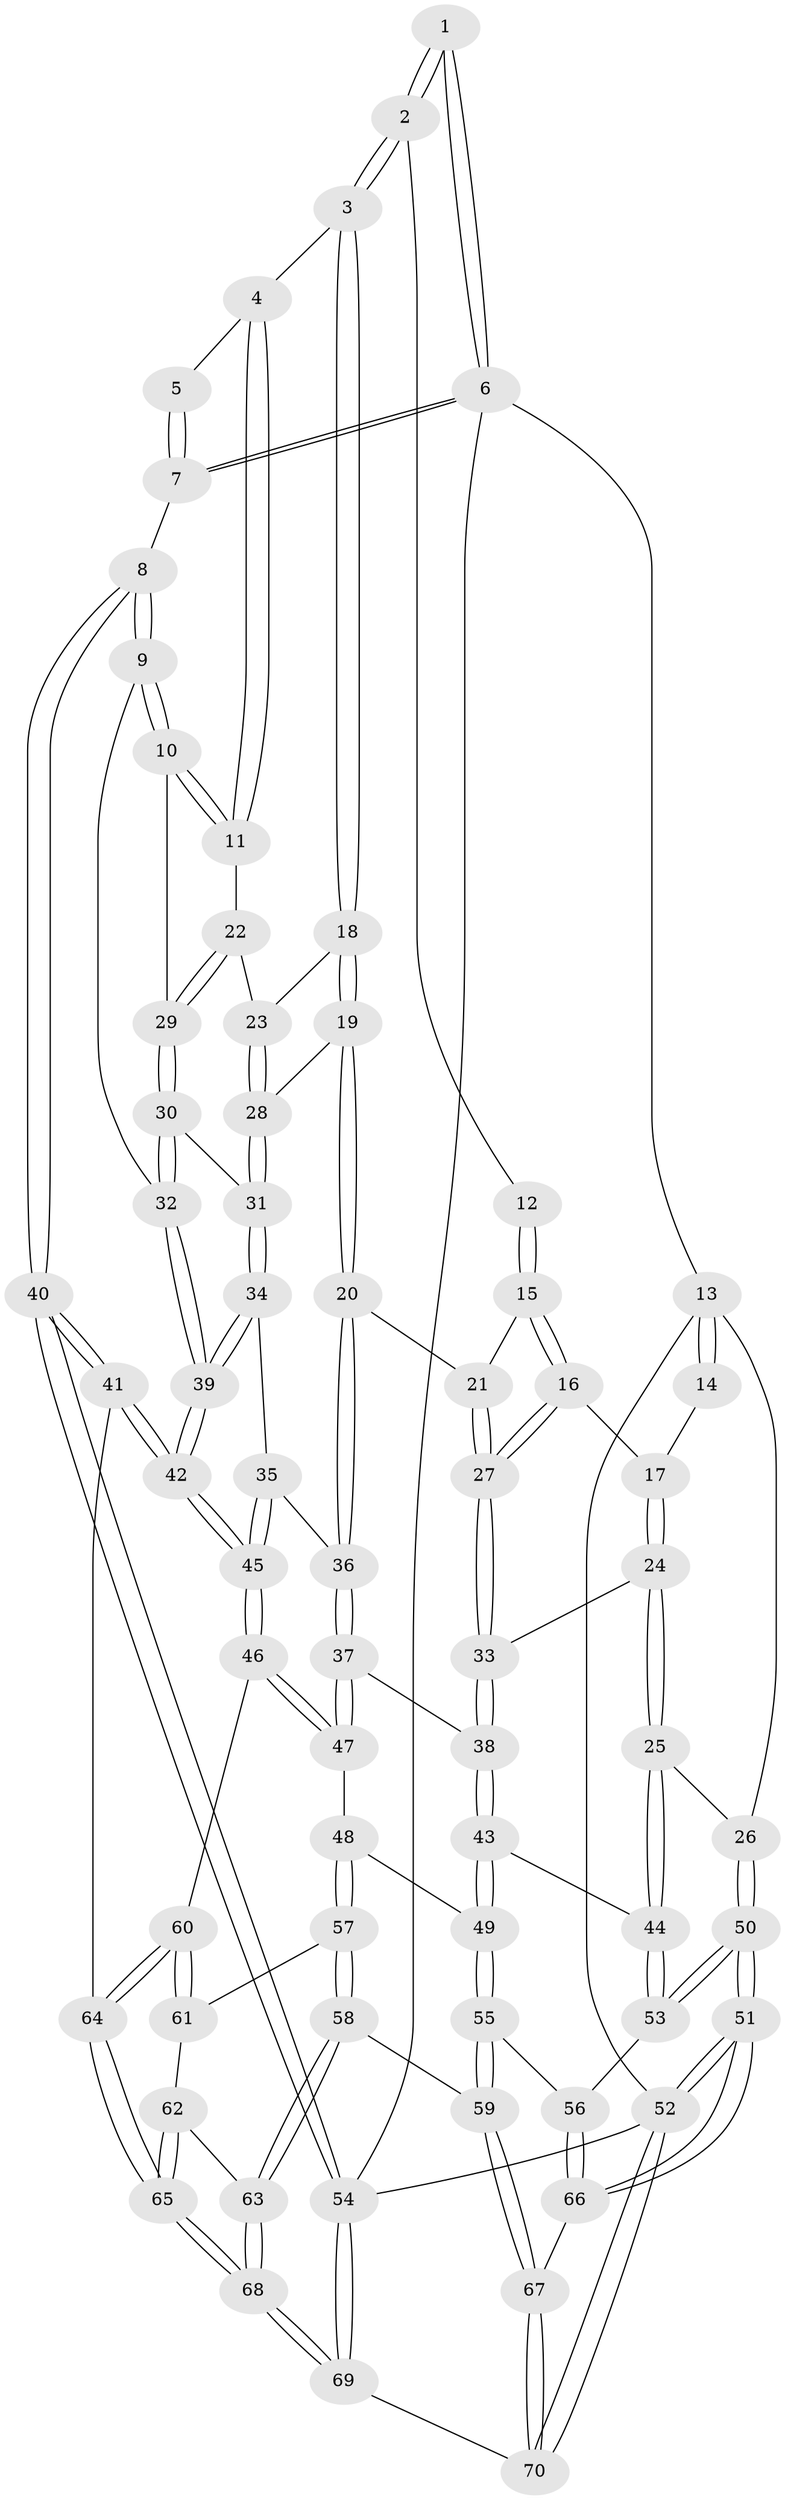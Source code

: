 // coarse degree distribution, {5: 0.2619047619047619, 3: 0.11904761904761904, 6: 0.19047619047619047, 4: 0.38095238095238093, 7: 0.047619047619047616}
// Generated by graph-tools (version 1.1) at 2025/21/03/04/25 18:21:23]
// undirected, 70 vertices, 172 edges
graph export_dot {
graph [start="1"]
  node [color=gray90,style=filled];
  1 [pos="+1+0"];
  2 [pos="+0.6265465348801944+0"];
  3 [pos="+0.6327845229355601+0"];
  4 [pos="+0.88141824053756+0.14335231509499205"];
  5 [pos="+0.8846295757855023+0.14360540696657864"];
  6 [pos="+1+0"];
  7 [pos="+1+0.2313967676131884"];
  8 [pos="+1+0.4134117995200654"];
  9 [pos="+1+0.3929309297268864"];
  10 [pos="+0.86383103052543+0.2804912677258116"];
  11 [pos="+0.8397329461675421+0.2367826611573963"];
  12 [pos="+0.4477451017374118+0"];
  13 [pos="+0+0"];
  14 [pos="+0.005591157388619591+0"];
  15 [pos="+0.4112638266602715+0.09440012822559696"];
  16 [pos="+0.26481466167558115+0.2738374960649504"];
  17 [pos="+0.13051448502162225+0.1245395625011867"];
  18 [pos="+0.6414967560439402+0"];
  19 [pos="+0.5142673401025954+0.3211651166640797"];
  20 [pos="+0.48626782342037034+0.33908768252329613"];
  21 [pos="+0.4380323932247248+0.20597984461337854"];
  22 [pos="+0.7594288004030787+0.2067746241493659"];
  23 [pos="+0.6835830646775367+0.14961627402811023"];
  24 [pos="+0.07223844800634474+0.38353639017637653"];
  25 [pos="+0+0.4112336814601124"];
  26 [pos="+0+0.4084983190827966"];
  27 [pos="+0.26559895610322576+0.3707672367184767"];
  28 [pos="+0.6586925779229856+0.2833707540460955"];
  29 [pos="+0.7722814503598987+0.3030732741701641"];
  30 [pos="+0.711501792761758+0.3666976904731727"];
  31 [pos="+0.7079104692659799+0.36697897898419"];
  32 [pos="+0.8718698246392662+0.41605299848091454"];
  33 [pos="+0.26270048963472575+0.4268610288431345"];
  34 [pos="+0.6608060235459405+0.445075010184916"];
  35 [pos="+0.5250801853698027+0.4803274403343827"];
  36 [pos="+0.43922925099787946+0.4580209022241588"];
  37 [pos="+0.40370067484701017+0.4732310863486297"];
  38 [pos="+0.2876388790662624+0.45426946034507876"];
  39 [pos="+0.7475640777535405+0.5411495665974309"];
  40 [pos="+1+0.8933760861723369"];
  41 [pos="+0.8914522917450765+0.8074611773729757"];
  42 [pos="+0.7711411421968406+0.7406542619328388"];
  43 [pos="+0.21916381140511457+0.5766650923817738"];
  44 [pos="+0.14842583196444423+0.6492248319535451"];
  45 [pos="+0.6963861052156549+0.7338119613058861"];
  46 [pos="+0.5818823898313199+0.7685080515932808"];
  47 [pos="+0.4081698254698567+0.5029280639636572"];
  48 [pos="+0.38985447498378106+0.7402329749561093"];
  49 [pos="+0.3440871852984135+0.7508533718338954"];
  50 [pos="+0+0.7625211966074489"];
  51 [pos="+0+1"];
  52 [pos="+0+1"];
  53 [pos="+0.126107280533771+0.7046458049734173"];
  54 [pos="+1+1"];
  55 [pos="+0.3039718456433305+0.7783467141799171"];
  56 [pos="+0.19327210204826176+0.8071246547901225"];
  57 [pos="+0.4062969408319704+0.7505086821160207"];
  58 [pos="+0.3787763434916057+0.883239346718178"];
  59 [pos="+0.3518745676374533+0.8919045068917273"];
  60 [pos="+0.5619063700668989+0.7813241761222595"];
  61 [pos="+0.5055933984085657+0.7841329527526414"];
  62 [pos="+0.4540139713171902+0.8627322882528622"];
  63 [pos="+0.4288135116273291+0.8963480600250011"];
  64 [pos="+0.5454364987487873+0.9997362515094854"];
  65 [pos="+0.5446899168562559+1"];
  66 [pos="+0.1841426078908231+0.8699691262725847"];
  67 [pos="+0.2617534436878884+1"];
  68 [pos="+0.48971608599352867+1"];
  69 [pos="+0.48307399566619996+1"];
  70 [pos="+0.2928650635999164+1"];
  1 -- 2;
  1 -- 2;
  1 -- 6;
  1 -- 6;
  2 -- 3;
  2 -- 3;
  2 -- 12;
  3 -- 4;
  3 -- 18;
  3 -- 18;
  4 -- 5;
  4 -- 11;
  4 -- 11;
  5 -- 7;
  5 -- 7;
  6 -- 7;
  6 -- 7;
  6 -- 13;
  6 -- 54;
  7 -- 8;
  8 -- 9;
  8 -- 9;
  8 -- 40;
  8 -- 40;
  9 -- 10;
  9 -- 10;
  9 -- 32;
  10 -- 11;
  10 -- 11;
  10 -- 29;
  11 -- 22;
  12 -- 15;
  12 -- 15;
  13 -- 14;
  13 -- 14;
  13 -- 26;
  13 -- 52;
  14 -- 17;
  15 -- 16;
  15 -- 16;
  15 -- 21;
  16 -- 17;
  16 -- 27;
  16 -- 27;
  17 -- 24;
  17 -- 24;
  18 -- 19;
  18 -- 19;
  18 -- 23;
  19 -- 20;
  19 -- 20;
  19 -- 28;
  20 -- 21;
  20 -- 36;
  20 -- 36;
  21 -- 27;
  21 -- 27;
  22 -- 23;
  22 -- 29;
  22 -- 29;
  23 -- 28;
  23 -- 28;
  24 -- 25;
  24 -- 25;
  24 -- 33;
  25 -- 26;
  25 -- 44;
  25 -- 44;
  26 -- 50;
  26 -- 50;
  27 -- 33;
  27 -- 33;
  28 -- 31;
  28 -- 31;
  29 -- 30;
  29 -- 30;
  30 -- 31;
  30 -- 32;
  30 -- 32;
  31 -- 34;
  31 -- 34;
  32 -- 39;
  32 -- 39;
  33 -- 38;
  33 -- 38;
  34 -- 35;
  34 -- 39;
  34 -- 39;
  35 -- 36;
  35 -- 45;
  35 -- 45;
  36 -- 37;
  36 -- 37;
  37 -- 38;
  37 -- 47;
  37 -- 47;
  38 -- 43;
  38 -- 43;
  39 -- 42;
  39 -- 42;
  40 -- 41;
  40 -- 41;
  40 -- 54;
  40 -- 54;
  41 -- 42;
  41 -- 42;
  41 -- 64;
  42 -- 45;
  42 -- 45;
  43 -- 44;
  43 -- 49;
  43 -- 49;
  44 -- 53;
  44 -- 53;
  45 -- 46;
  45 -- 46;
  46 -- 47;
  46 -- 47;
  46 -- 60;
  47 -- 48;
  48 -- 49;
  48 -- 57;
  48 -- 57;
  49 -- 55;
  49 -- 55;
  50 -- 51;
  50 -- 51;
  50 -- 53;
  50 -- 53;
  51 -- 52;
  51 -- 52;
  51 -- 66;
  51 -- 66;
  52 -- 70;
  52 -- 70;
  52 -- 54;
  53 -- 56;
  54 -- 69;
  54 -- 69;
  55 -- 56;
  55 -- 59;
  55 -- 59;
  56 -- 66;
  56 -- 66;
  57 -- 58;
  57 -- 58;
  57 -- 61;
  58 -- 59;
  58 -- 63;
  58 -- 63;
  59 -- 67;
  59 -- 67;
  60 -- 61;
  60 -- 61;
  60 -- 64;
  60 -- 64;
  61 -- 62;
  62 -- 63;
  62 -- 65;
  62 -- 65;
  63 -- 68;
  63 -- 68;
  64 -- 65;
  64 -- 65;
  65 -- 68;
  65 -- 68;
  66 -- 67;
  67 -- 70;
  67 -- 70;
  68 -- 69;
  68 -- 69;
  69 -- 70;
}
